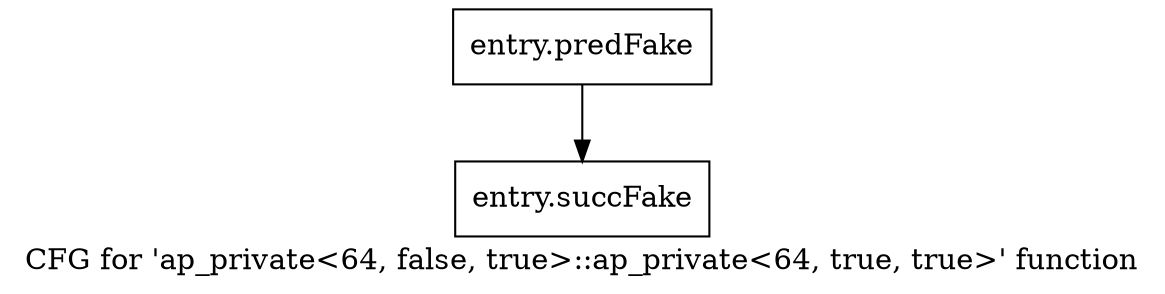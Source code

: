 digraph "CFG for 'ap_private\<64, false, true\>::ap_private\<64, true, true\>' function" {
	label="CFG for 'ap_private\<64, false, true\>::ap_private\<64, true, true\>' function";

	Node0x3d9e100 [shape=record,filename="",linenumber="",label="{entry.predFake}"];
	Node0x3d9e100 -> Node0x3ec5680[ callList="" memoryops="" filename="/tools/Xilinx/Vitis_HLS/2022.1/include/etc/ap_private.h" execusionnum="3200"];
	Node0x3ec5680 [shape=record,filename="/tools/Xilinx/Vitis_HLS/2022.1/include/etc/ap_private.h",linenumber="1746",label="{entry.succFake}"];
}
